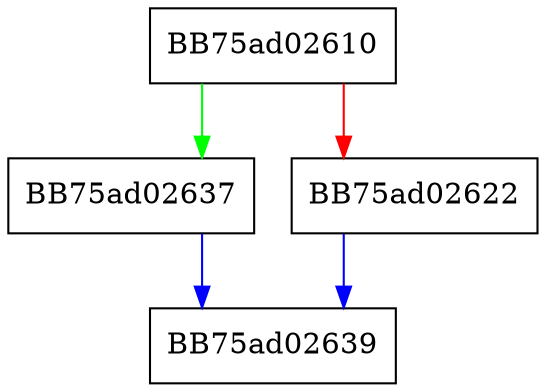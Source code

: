 digraph TestTrigger {
  node [shape="box"];
  graph [splines=ortho];
  BB75ad02610 -> BB75ad02637 [color="green"];
  BB75ad02610 -> BB75ad02622 [color="red"];
  BB75ad02622 -> BB75ad02639 [color="blue"];
  BB75ad02637 -> BB75ad02639 [color="blue"];
}